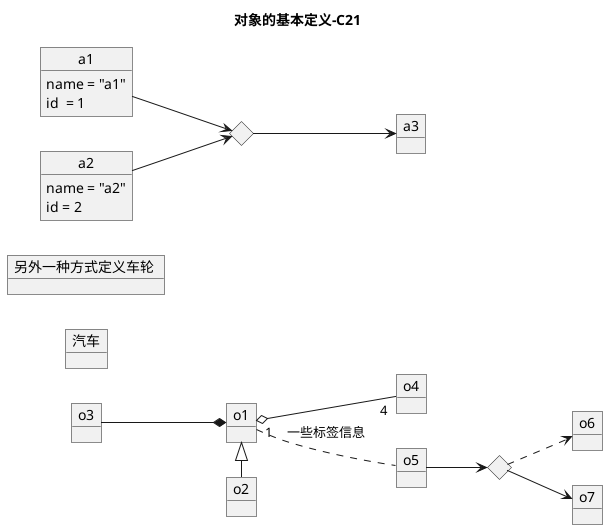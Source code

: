 @startuml
title 对象的基本定义-C21

object 汽车
object "另外一种方式定义车轮 " as oo2

top to bottom direction
left to right direction

object o1
object o2
object o3
object o4
object o5
object o6
object o7
diamond dia2

o1 <|- o2
o3 --* o1
o1 "1" o-- "4" o4
o1 ..  o5 : 一些标签信息

o5 --> dia2
dia2 ..> o6
dia2 --> o7

object a1
a1 : name = "a1"
a1 : id  = 1
object a2 {
    name = "a2"
    id = 2
}
object a3
<> dia

a1 --> dia
a2 --> dia
dia --> a3
@enduml

@startuml
title 关联数据的显示-C22

left to right direction

map "Map **name => id**" as student_ids {
    xiaming    => 1
    xiaohuang  => 2
    xiaohu     => 3
}

map "Map<String, int>" as student_id2s {
    liming => 4
    litie  => 5
    lili   => 6
}

object s_id
s_id : id = 7
object s_age
map "Map<String, int>" as student_id3s {
    zhangsan *-> s_id
    wangwu   => 8
    lisi     => 9
}
student_id3s::lisi <.. s_age
student_ids  ->  student_id2s
student_id2s --> student_id3s
@enduml
